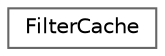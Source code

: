 digraph "Graphical Class Hierarchy"
{
 // INTERACTIVE_SVG=YES
 // LATEX_PDF_SIZE
  bgcolor="transparent";
  edge [fontname=Helvetica,fontsize=10,labelfontname=Helvetica,labelfontsize=10];
  node [fontname=Helvetica,fontsize=10,shape=box,height=0.2,width=0.4];
  rankdir="LR";
  Node0 [label="FilterCache",height=0.2,width=0.4,color="grey40", fillcolor="white", style="filled",URL="$d8/d80/class_filter_cache.html",tooltip=" "];
}
